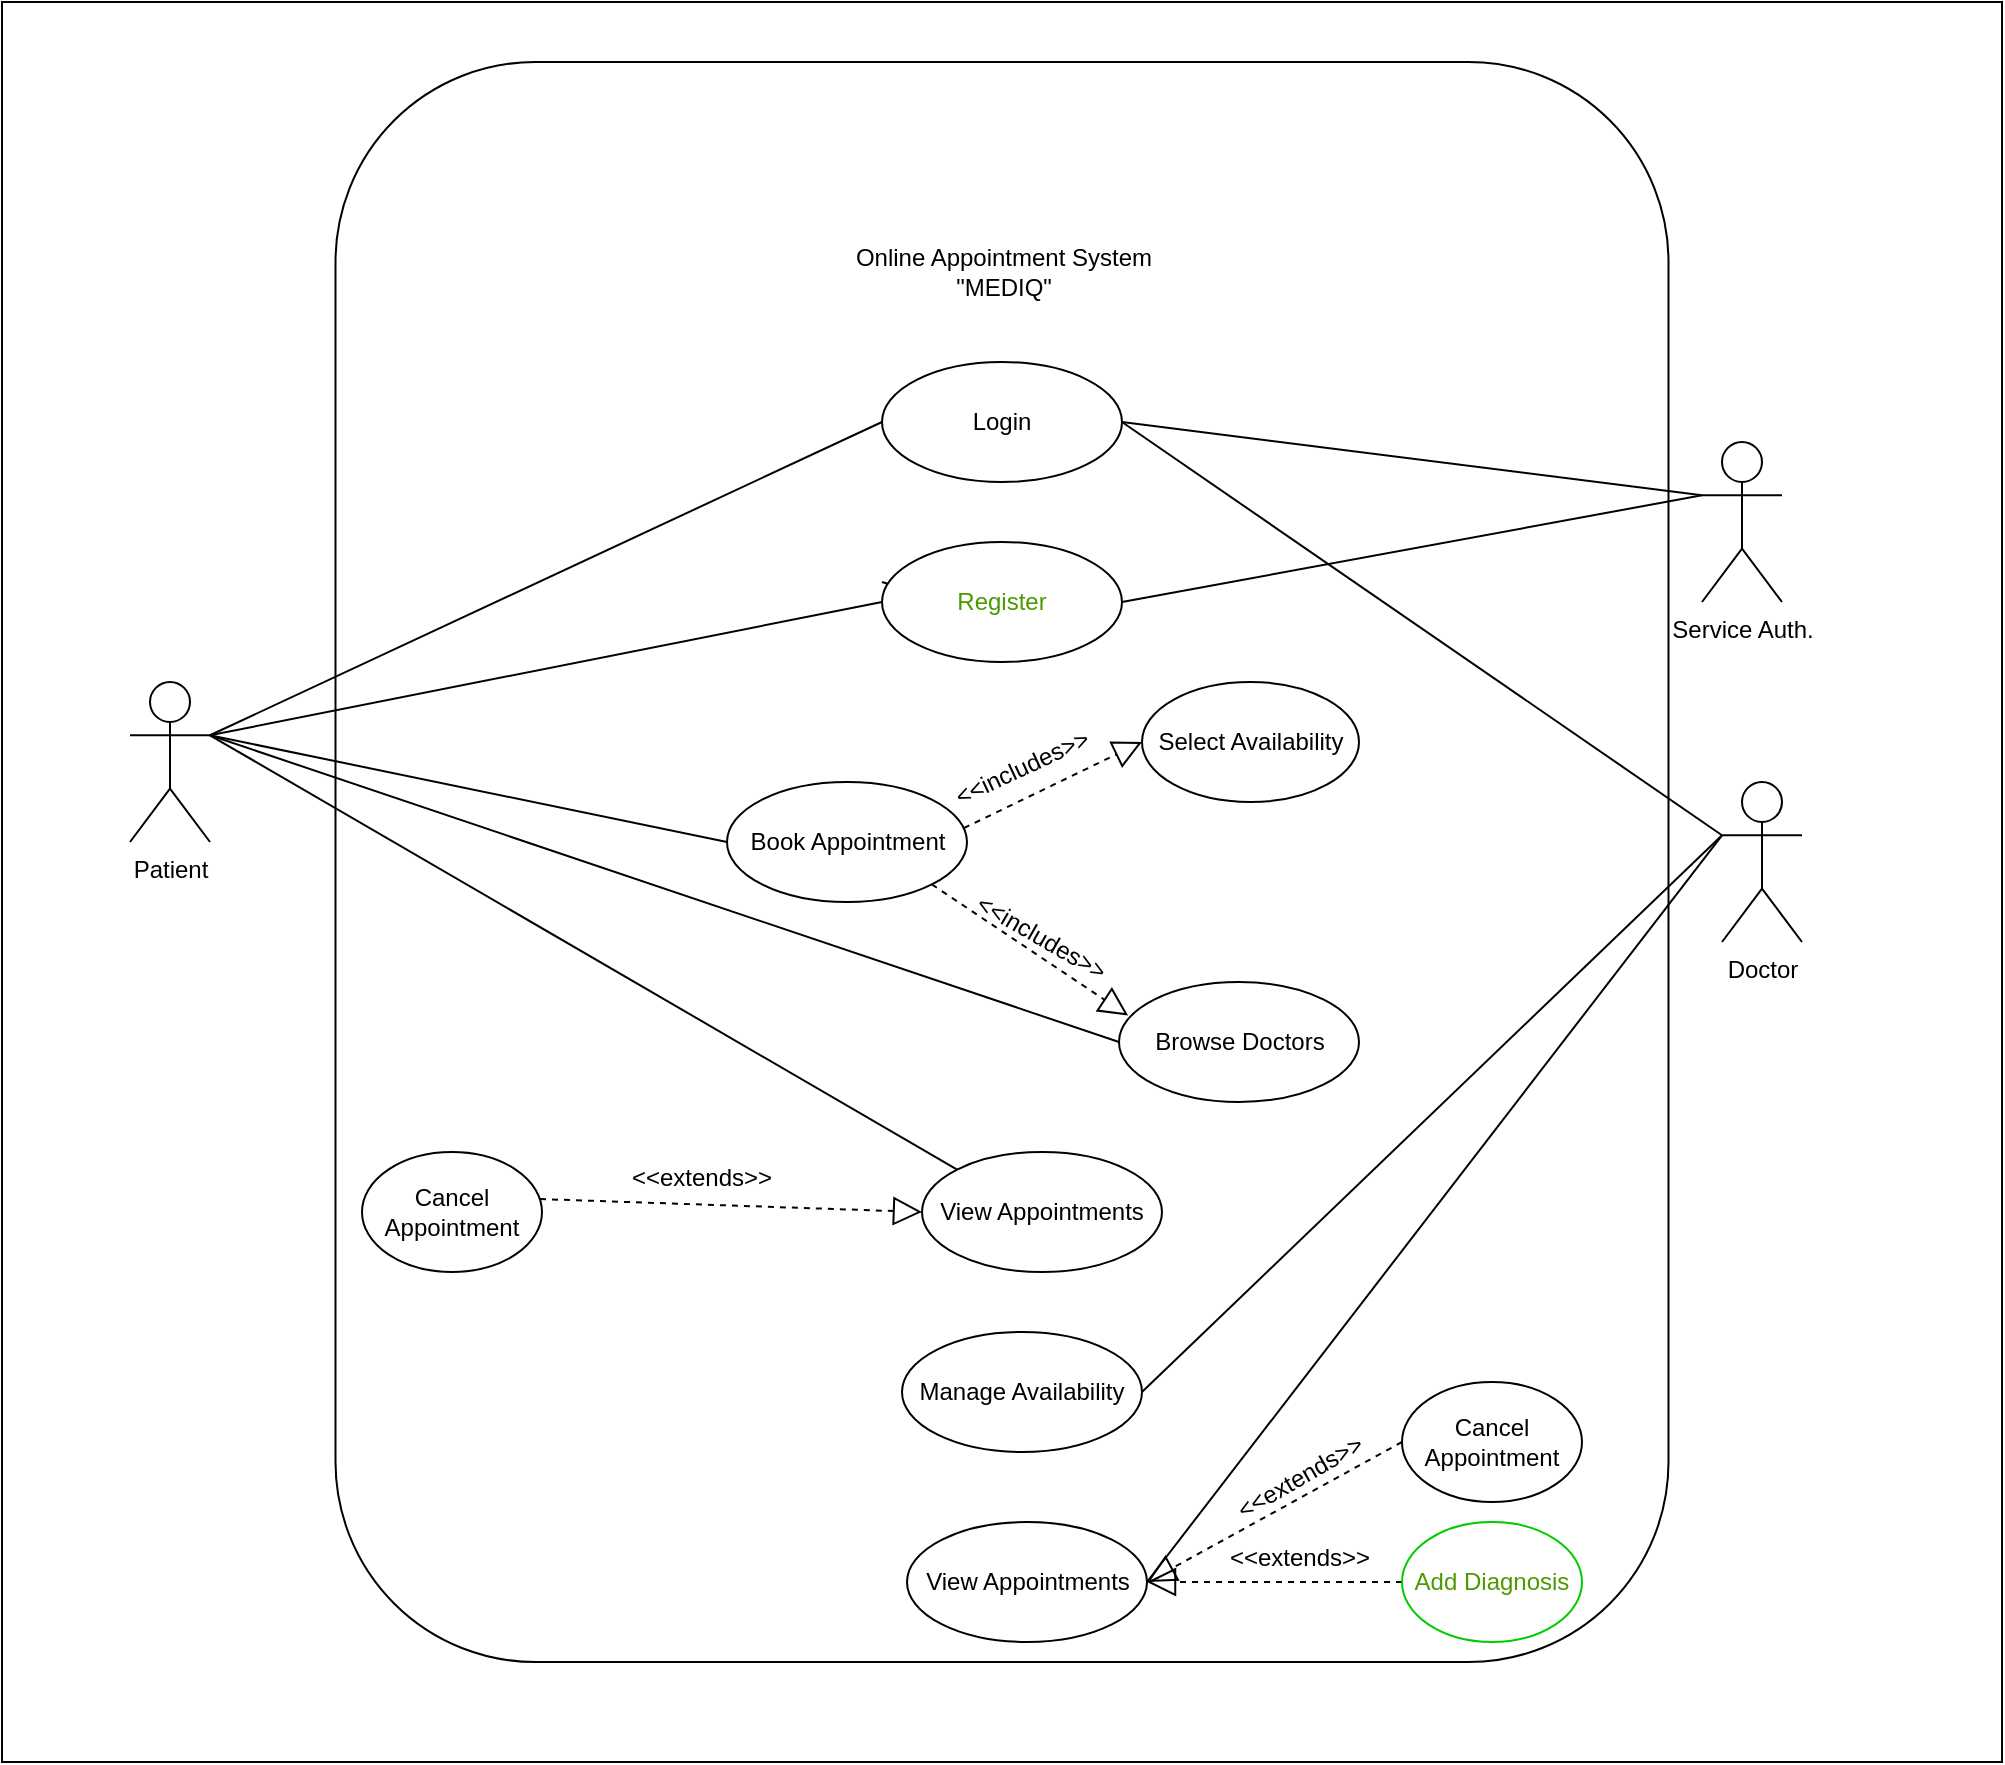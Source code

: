 <mxfile>
    <diagram name="Page-1" id="f8higoZa323-nQzgr06Q">
        <mxGraphModel dx="1560" dy="1857" grid="1" gridSize="10" guides="1" tooltips="1" connect="1" arrows="1" fold="1" page="1" pageScale="1" pageWidth="827" pageHeight="1169" math="0" shadow="0">
            <root>
                <mxCell id="0"/>
                <mxCell id="1" parent="0"/>
                <mxCell id="hr4RtkWxtsuXZ8PvqBrc-34" value="" style="rounded=0;whiteSpace=wrap;html=1;" parent="1" vertex="1">
                    <mxGeometry x="20" y="-60" width="1000" height="880" as="geometry"/>
                </mxCell>
                <mxCell id="hr4RtkWxtsuXZ8PvqBrc-1" value="Patient&lt;div&gt;&lt;br&gt;&lt;/div&gt;" style="shape=umlActor;verticalLabelPosition=bottom;verticalAlign=top;html=1;outlineConnect=0;" parent="1" vertex="1">
                    <mxGeometry x="84" y="280" width="40" height="80" as="geometry"/>
                </mxCell>
                <mxCell id="hr4RtkWxtsuXZ8PvqBrc-2" value="Doctor" style="shape=umlActor;verticalLabelPosition=bottom;verticalAlign=top;html=1;outlineConnect=0;" parent="1" vertex="1">
                    <mxGeometry x="880" y="330" width="40" height="80" as="geometry"/>
                </mxCell>
                <mxCell id="hr4RtkWxtsuXZ8PvqBrc-3" value="Service Auth." style="shape=umlActor;verticalLabelPosition=bottom;verticalAlign=top;html=1;outlineConnect=0;" parent="1" vertex="1">
                    <mxGeometry x="870" y="160" width="40" height="80" as="geometry"/>
                </mxCell>
                <mxCell id="hr4RtkWxtsuXZ8PvqBrc-5" value="" style="rounded=1;whiteSpace=wrap;html=1;" parent="1" vertex="1">
                    <mxGeometry x="186.75" y="-30" width="666.5" height="800" as="geometry"/>
                </mxCell>
                <mxCell id="hr4RtkWxtsuXZ8PvqBrc-6" value="Online Appointment System&lt;br&gt;&quot;MEDIQ&quot;" style="text;html=1;align=center;verticalAlign=middle;whiteSpace=wrap;rounded=0;" parent="1" vertex="1">
                    <mxGeometry x="391" y="60" width="260" height="30" as="geometry"/>
                </mxCell>
                <mxCell id="hr4RtkWxtsuXZ8PvqBrc-7" value="Login" style="ellipse;whiteSpace=wrap;html=1;strokeColor=#000000;" parent="1" vertex="1">
                    <mxGeometry x="460" y="120" width="120" height="60" as="geometry"/>
                </mxCell>
                <mxCell id="hr4RtkWxtsuXZ8PvqBrc-8" value="Browse Doctors" style="ellipse;whiteSpace=wrap;html=1;" parent="1" vertex="1">
                    <mxGeometry x="578.5" y="430" width="120" height="60" as="geometry"/>
                </mxCell>
                <mxCell id="hr4RtkWxtsuXZ8PvqBrc-9" value="View Appointments" style="ellipse;whiteSpace=wrap;html=1;" parent="1" vertex="1">
                    <mxGeometry x="480" y="515" width="120" height="60" as="geometry"/>
                </mxCell>
                <mxCell id="hr4RtkWxtsuXZ8PvqBrc-10" value="Manage Availability" style="ellipse;whiteSpace=wrap;html=1;" parent="1" vertex="1">
                    <mxGeometry x="470" y="605" width="120" height="60" as="geometry"/>
                </mxCell>
                <mxCell id="hr4RtkWxtsuXZ8PvqBrc-12" value="Cancel Appointment" style="ellipse;whiteSpace=wrap;html=1;" parent="1" vertex="1">
                    <mxGeometry x="200" y="515" width="90" height="60" as="geometry"/>
                </mxCell>
                <mxCell id="hr4RtkWxtsuXZ8PvqBrc-18" value="" style="endArrow=none;html=1;rounded=0;exitX=0;exitY=0.5;exitDx=0;exitDy=0;entryX=1;entryY=0.333;entryDx=0;entryDy=0;entryPerimeter=0;" parent="1" source="hr4RtkWxtsuXZ8PvqBrc-7" target="hr4RtkWxtsuXZ8PvqBrc-1" edge="1">
                    <mxGeometry width="50" height="50" relative="1" as="geometry">
                        <mxPoint x="444" y="370" as="sourcePoint"/>
                        <mxPoint x="254" y="310" as="targetPoint"/>
                    </mxGeometry>
                </mxCell>
                <mxCell id="hr4RtkWxtsuXZ8PvqBrc-19" value="" style="endArrow=none;html=1;rounded=0;exitX=1;exitY=0.333;exitDx=0;exitDy=0;exitPerimeter=0;entryX=0;entryY=0.5;entryDx=0;entryDy=0;" parent="1" source="hr4RtkWxtsuXZ8PvqBrc-1" target="4" edge="1">
                    <mxGeometry width="50" height="50" relative="1" as="geometry">
                        <mxPoint x="444" y="370" as="sourcePoint"/>
                        <mxPoint x="494" y="320" as="targetPoint"/>
                    </mxGeometry>
                </mxCell>
                <mxCell id="hr4RtkWxtsuXZ8PvqBrc-20" value="" style="endArrow=none;html=1;rounded=0;exitX=1;exitY=0.333;exitDx=0;exitDy=0;exitPerimeter=0;entryX=0;entryY=0;entryDx=0;entryDy=0;" parent="1" source="hr4RtkWxtsuXZ8PvqBrc-1" target="hr4RtkWxtsuXZ8PvqBrc-9" edge="1">
                    <mxGeometry width="50" height="50" relative="1" as="geometry">
                        <mxPoint x="444" y="370" as="sourcePoint"/>
                        <mxPoint x="494" y="320" as="targetPoint"/>
                    </mxGeometry>
                </mxCell>
                <mxCell id="hr4RtkWxtsuXZ8PvqBrc-21" value="" style="endArrow=none;html=1;rounded=0;exitX=1;exitY=0.5;exitDx=0;exitDy=0;entryX=0;entryY=0.333;entryDx=0;entryDy=0;entryPerimeter=0;" parent="1" source="hr4RtkWxtsuXZ8PvqBrc-7" target="hr4RtkWxtsuXZ8PvqBrc-2" edge="1">
                    <mxGeometry width="50" height="50" relative="1" as="geometry">
                        <mxPoint x="444" y="370" as="sourcePoint"/>
                        <mxPoint x="494" y="320" as="targetPoint"/>
                    </mxGeometry>
                </mxCell>
                <mxCell id="hr4RtkWxtsuXZ8PvqBrc-22" value="" style="endArrow=none;html=1;rounded=0;entryX=0;entryY=0.333;entryDx=0;entryDy=0;entryPerimeter=0;exitX=1;exitY=0.5;exitDx=0;exitDy=0;" parent="1" source="2" target="hr4RtkWxtsuXZ8PvqBrc-2" edge="1">
                    <mxGeometry width="50" height="50" relative="1" as="geometry">
                        <mxPoint x="730" y="460" as="sourcePoint"/>
                        <mxPoint x="494" y="320" as="targetPoint"/>
                    </mxGeometry>
                </mxCell>
                <mxCell id="hr4RtkWxtsuXZ8PvqBrc-23" value="" style="endArrow=none;html=1;rounded=0;entryX=0;entryY=0.333;entryDx=0;entryDy=0;entryPerimeter=0;exitX=1;exitY=0.5;exitDx=0;exitDy=0;" parent="1" source="hr4RtkWxtsuXZ8PvqBrc-10" target="hr4RtkWxtsuXZ8PvqBrc-2" edge="1">
                    <mxGeometry width="50" height="50" relative="1" as="geometry">
                        <mxPoint x="444" y="370" as="sourcePoint"/>
                        <mxPoint x="494" y="320" as="targetPoint"/>
                    </mxGeometry>
                </mxCell>
                <mxCell id="hr4RtkWxtsuXZ8PvqBrc-25" value="" style="endArrow=block;dashed=1;endFill=0;endSize=12;html=1;rounded=0;exitX=0.989;exitY=0.392;exitDx=0;exitDy=0;entryX=0;entryY=0.5;entryDx=0;entryDy=0;exitPerimeter=0;" parent="1" source="hr4RtkWxtsuXZ8PvqBrc-12" target="hr4RtkWxtsuXZ8PvqBrc-9" edge="1">
                    <mxGeometry width="160" relative="1" as="geometry">
                        <mxPoint x="204" y="430" as="sourcePoint"/>
                        <mxPoint x="364" y="430" as="targetPoint"/>
                    </mxGeometry>
                </mxCell>
                <mxCell id="hr4RtkWxtsuXZ8PvqBrc-30" value="" style="endArrow=none;html=1;rounded=0;entryX=0;entryY=0.333;entryDx=0;entryDy=0;entryPerimeter=0;exitX=1;exitY=0.5;exitDx=0;exitDy=0;" parent="1" source="hr4RtkWxtsuXZ8PvqBrc-7" target="hr4RtkWxtsuXZ8PvqBrc-3" edge="1">
                    <mxGeometry width="50" height="50" relative="1" as="geometry">
                        <mxPoint x="444" y="370" as="sourcePoint"/>
                        <mxPoint x="494" y="320" as="targetPoint"/>
                    </mxGeometry>
                </mxCell>
                <mxCell id="UJzTrE47GUZq4vCZpSli-5" value="" style="endArrow=none;html=1;rounded=0;exitX=1;exitY=0.333;exitDx=0;exitDy=0;exitPerimeter=0;entryX=0;entryY=0.5;entryDx=0;entryDy=0;" parent="1" source="hr4RtkWxtsuXZ8PvqBrc-1" target="UJzTrE47GUZq4vCZpSli-2" edge="1">
                    <mxGeometry width="50" height="50" relative="1" as="geometry">
                        <mxPoint x="134" y="317" as="sourcePoint"/>
                        <mxPoint x="400" y="410" as="targetPoint"/>
                    </mxGeometry>
                </mxCell>
                <mxCell id="UJzTrE47GUZq4vCZpSli-6" value="" style="endArrow=none;html=1;rounded=0;entryX=0;entryY=0.333;entryDx=0;entryDy=0;entryPerimeter=0;exitX=1;exitY=0.5;exitDx=0;exitDy=0;" parent="1" source="UJzTrE47GUZq4vCZpSli-2" target="hr4RtkWxtsuXZ8PvqBrc-3" edge="1">
                    <mxGeometry width="50" height="50" relative="1" as="geometry">
                        <mxPoint x="524" y="250" as="sourcePoint"/>
                        <mxPoint x="694" y="267" as="targetPoint"/>
                    </mxGeometry>
                </mxCell>
                <mxCell id="UJzTrE47GUZq4vCZpSli-7" value="Select Availability" style="ellipse;whiteSpace=wrap;html=1;strokeColor=#000000;" parent="1" vertex="1">
                    <mxGeometry x="590" y="280" width="108.5" height="60" as="geometry"/>
                </mxCell>
                <mxCell id="UJzTrE47GUZq4vCZpSli-12" value="" style="endArrow=none;html=1;rounded=0;entryX=0;entryY=0.333;entryDx=0;entryDy=0;entryPerimeter=0;exitX=1;exitY=0.5;exitDx=0;exitDy=0;" parent="1" target="UJzTrE47GUZq4vCZpSli-2" edge="1">
                    <mxGeometry width="50" height="50" relative="1" as="geometry">
                        <mxPoint x="524" y="250" as="sourcePoint"/>
                        <mxPoint x="787" y="187" as="targetPoint"/>
                    </mxGeometry>
                </mxCell>
                <mxCell id="UJzTrE47GUZq4vCZpSli-2" value="&lt;font style=&quot;color: rgb(77, 153, 0);&quot;&gt;Register&lt;/font&gt;" style="ellipse;whiteSpace=wrap;html=1;strokeColor=#000000;" parent="1" vertex="1">
                    <mxGeometry x="460" y="210" width="120" height="60" as="geometry"/>
                </mxCell>
                <mxCell id="UJzTrE47GUZq4vCZpSli-14" value="" style="endArrow=block;dashed=1;endFill=0;endSize=12;html=1;rounded=0;entryX=1;entryY=0.5;entryDx=0;entryDy=0;exitX=0;exitY=0.5;exitDx=0;exitDy=0;" parent="1" source="UJzTrE47GUZq4vCZpSli-15" target="2" edge="1">
                    <mxGeometry width="160" relative="1" as="geometry">
                        <mxPoint x="520" y="573" as="sourcePoint"/>
                        <mxPoint x="490" y="518" as="targetPoint"/>
                    </mxGeometry>
                </mxCell>
                <mxCell id="UJzTrE47GUZq4vCZpSli-15" value="&lt;font style=&quot;color: rgb(77, 153, 0);&quot;&gt;Add Diagnosis&lt;/font&gt;" style="ellipse;whiteSpace=wrap;html=1;strokeColor=#00CC00;" parent="1" vertex="1">
                    <mxGeometry x="720" y="700" width="90" height="60" as="geometry"/>
                </mxCell>
                <mxCell id="2" value="View Appointments" style="ellipse;whiteSpace=wrap;html=1;" vertex="1" parent="1">
                    <mxGeometry x="472.5" y="700" width="120" height="60" as="geometry"/>
                </mxCell>
                <mxCell id="4" value="Book Appointment" style="ellipse;whiteSpace=wrap;html=1;strokeColor=#000000;" vertex="1" parent="1">
                    <mxGeometry x="382.5" y="330" width="120" height="60" as="geometry"/>
                </mxCell>
                <mxCell id="9" value="" style="endArrow=block;dashed=1;endFill=0;endSize=12;html=1;rounded=0;exitX=1;exitY=1;exitDx=0;exitDy=0;entryX=0.038;entryY=0.279;entryDx=0;entryDy=0;entryPerimeter=0;" edge="1" parent="1" source="4" target="hr4RtkWxtsuXZ8PvqBrc-8">
                    <mxGeometry width="160" relative="1" as="geometry">
                        <mxPoint x="505" y="400" as="sourcePoint"/>
                        <mxPoint x="610" y="340" as="targetPoint"/>
                    </mxGeometry>
                </mxCell>
                <mxCell id="10" value="" style="endArrow=block;dashed=1;endFill=0;endSize=12;html=1;rounded=0;exitX=0.987;exitY=0.384;exitDx=0;exitDy=0;entryX=0;entryY=0.5;entryDx=0;entryDy=0;exitPerimeter=0;" edge="1" parent="1" source="4" target="UJzTrE47GUZq4vCZpSli-7">
                    <mxGeometry width="160" relative="1" as="geometry">
                        <mxPoint x="530" y="310" as="sourcePoint"/>
                        <mxPoint x="380" y="350" as="targetPoint"/>
                    </mxGeometry>
                </mxCell>
                <mxCell id="11" value="&amp;lt;&amp;lt;includes&lt;span style=&quot;background-color: transparent;&quot;&gt;&amp;gt;&amp;gt;&lt;/span&gt;" style="text;html=1;align=center;verticalAlign=middle;whiteSpace=wrap;rounded=0;rotation=-25;" vertex="1" parent="1">
                    <mxGeometry x="500" y="315" width="60" height="15" as="geometry"/>
                </mxCell>
                <mxCell id="12" value="&amp;lt;&amp;lt;includes&amp;gt;&amp;gt;" style="text;html=1;align=center;verticalAlign=middle;whiteSpace=wrap;rounded=0;rotation=30;" vertex="1" parent="1">
                    <mxGeometry x="510" y="400" width="60" height="15" as="geometry"/>
                </mxCell>
                <mxCell id="13" value="&amp;lt;&amp;lt;extends&amp;gt;&amp;gt;" style="text;html=1;align=center;verticalAlign=middle;whiteSpace=wrap;rounded=0;rotation=0;" vertex="1" parent="1">
                    <mxGeometry x="340" y="520" width="60" height="15" as="geometry"/>
                </mxCell>
                <mxCell id="16" value="&amp;lt;&amp;lt;extends&amp;gt;&amp;gt;" style="text;html=1;align=center;verticalAlign=middle;whiteSpace=wrap;rounded=0;rotation=0;" vertex="1" parent="1">
                    <mxGeometry x="638.5" y="710" width="60" height="15" as="geometry"/>
                </mxCell>
                <mxCell id="18" value="Cancel Appointment" style="ellipse;whiteSpace=wrap;html=1;" vertex="1" parent="1">
                    <mxGeometry x="720" y="630" width="90" height="60" as="geometry"/>
                </mxCell>
                <mxCell id="19" value="" style="endArrow=block;dashed=1;endFill=0;endSize=12;html=1;rounded=0;entryX=1;entryY=0.5;entryDx=0;entryDy=0;exitX=0;exitY=0.5;exitDx=0;exitDy=0;" edge="1" parent="1" source="18" target="2">
                    <mxGeometry width="160" relative="1" as="geometry">
                        <mxPoint x="730" y="740" as="sourcePoint"/>
                        <mxPoint x="603" y="740" as="targetPoint"/>
                    </mxGeometry>
                </mxCell>
                <mxCell id="20" value="&amp;lt;&amp;lt;extends&amp;gt;&amp;gt;" style="text;html=1;align=center;verticalAlign=middle;whiteSpace=wrap;rounded=0;rotation=-30;" vertex="1" parent="1">
                    <mxGeometry x="638.5" y="670" width="60" height="15" as="geometry"/>
                </mxCell>
                <mxCell id="25" value="" style="endArrow=none;html=1;rounded=0;exitX=0;exitY=0.5;exitDx=0;exitDy=0;entryX=1;entryY=0.333;entryDx=0;entryDy=0;entryPerimeter=0;" edge="1" parent="1" source="hr4RtkWxtsuXZ8PvqBrc-8" target="hr4RtkWxtsuXZ8PvqBrc-1">
                    <mxGeometry width="50" height="50" relative="1" as="geometry">
                        <mxPoint x="470" y="160" as="sourcePoint"/>
                        <mxPoint x="134" y="317" as="targetPoint"/>
                    </mxGeometry>
                </mxCell>
            </root>
        </mxGraphModel>
    </diagram>
</mxfile>